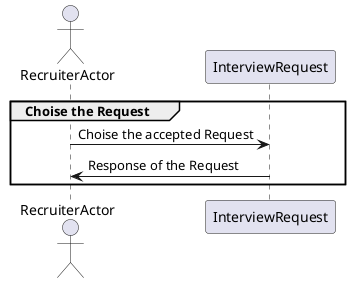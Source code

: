 @startuml
actor RecruiterActor
participant InterviewRequest

group Choise the Request
    RecruiterActor -> InterviewRequest: Choise the accepted Request
    InterviewRequest -> RecruiterActor: Response of the Request
end ref

@enduml